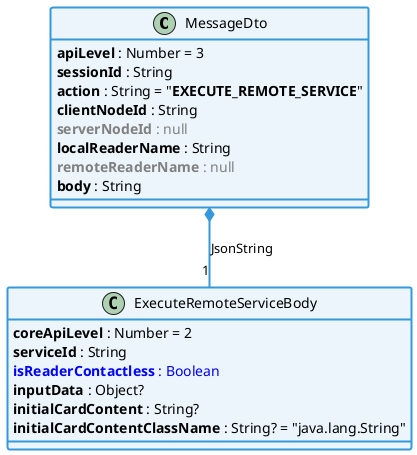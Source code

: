 @startuml

' == THEME ==

'Couleurs issues de : https://htmlcolorcodes.com/fr/tableau-de-couleur/tableau-de-couleur-design-plat/
!define C_GREY1 F8F9F9
!define C_GREY2 F2F3F4
!define C_GREY3 E5E7E9
!define C_GREY4 D7DBDD
!define C_GREY5 CACFD2
!define C_GREY6 BDC3C7
!define C_LINK 3498DB
!define C_USE 27AE60

' -- Styles that don't work with new version of plantuml --
skinparam stereotypeABorderColor #A9DCDF
skinparam stereotypeIBorderColor #B4A7E5
skinparam stereotypeCBorderColor #ADD1B2
skinparam stereotypeEBorderColor #EB93DF
' -- END --

skinparam ClassBorderThickness 2
skinparam ArrowThickness 2

' Yellow
skinparam ClassBackgroundColor #FEFECE
skinparam ClassBorderColor #D4AC0D
' Red
skinparam ClassBackgroundColor<<red>> #FDEDEC
skinparam ClassBorderColor<<red>> #E74C3C
hide <<red>> stereotype
' Purple
skinparam ClassBackgroundColor<<purple>> #F4ECF7
skinparam ClassBorderColor<<purple>> #8E44AD
hide <<purple>> stereotype
' blue
skinparam ClassBackgroundColor<<blue>> #EBF5FB
skinparam ClassBorderColor<<blue>> #3498DB
hide <<blue>> stereotype
' Green
skinparam ClassBackgroundColor<<green>> #E9F7EF
skinparam ClassBorderColor<<green>> #27AE60
hide <<green>> stereotype
' Grey
skinparam ClassBackgroundColor<<grey>> #EAECEE
skinparam ClassBorderColor<<grey>> #2C3E50
hide <<grey>> stereotype

' == CONTENT ==

' EXECUTE_REMOTE_SERVICE
class MessageDto {
    **apiLevel** : Number = 3
    **sessionId** : String
    **action** : String = "**EXECUTE_REMOTE_SERVICE**"
    **clientNodeId** : String
    <color:grey>**serverNodeId** : null
    **localReaderName** : String
    <color:grey>**remoteReaderName** : null
    **body** : String
}
class ExecuteRemoteServiceBody {
    **coreApiLevel** : Number = 2
    **serviceId** : String
    <color:blue>**isReaderContactless** : Boolean
    **inputData** : Object?
    **initialCardContent** : String?
    **initialCardContentClassName** : String? = "java.lang.String"
}

' Associations

MessageDto *-- "1" ExecuteRemoteServiceBody #C_LINK : JsonString

' == LAYOUT ==


' == STYLE ==

class MessageDto <<blue>>
class ExecuteRemoteServiceBody <<blue>>

@enduml